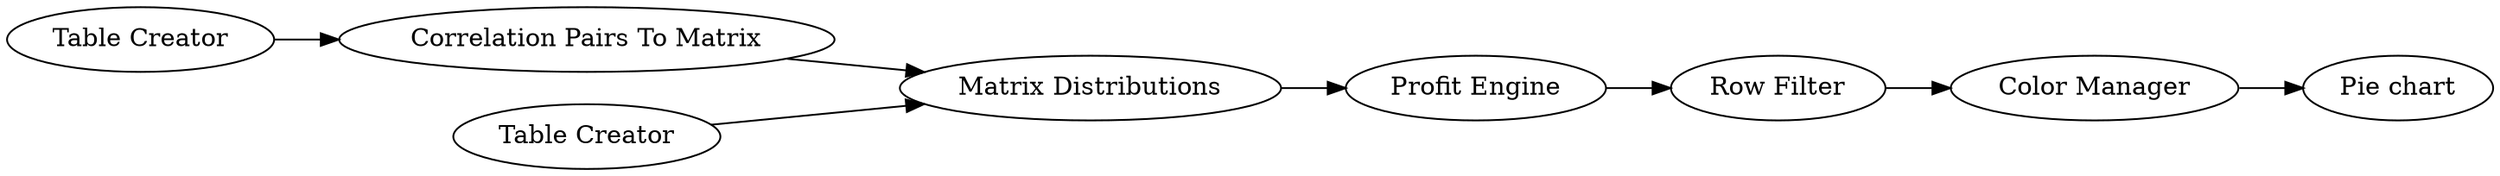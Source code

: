 digraph {
	"-6777590894360498007_19" [label="Table Creator"]
	"-6777590894360498007_22" [label="Table Creator"]
	"-6777590894360498007_73" [label="Row Filter"]
	"-6777590894360498007_21" [label="Matrix Distributions"]
	"-6777590894360498007_69" [label="Pie chart"]
	"-6777590894360498007_23" [label="Profit Engine"]
	"-6777590894360498007_20" [label="Correlation Pairs To Matrix"]
	"-6777590894360498007_72" [label="Color Manager"]
	"-6777590894360498007_22" -> "-6777590894360498007_21"
	"-6777590894360498007_23" -> "-6777590894360498007_73"
	"-6777590894360498007_20" -> "-6777590894360498007_21"
	"-6777590894360498007_21" -> "-6777590894360498007_23"
	"-6777590894360498007_19" -> "-6777590894360498007_20"
	"-6777590894360498007_73" -> "-6777590894360498007_72"
	"-6777590894360498007_72" -> "-6777590894360498007_69"
	rankdir=LR
}
